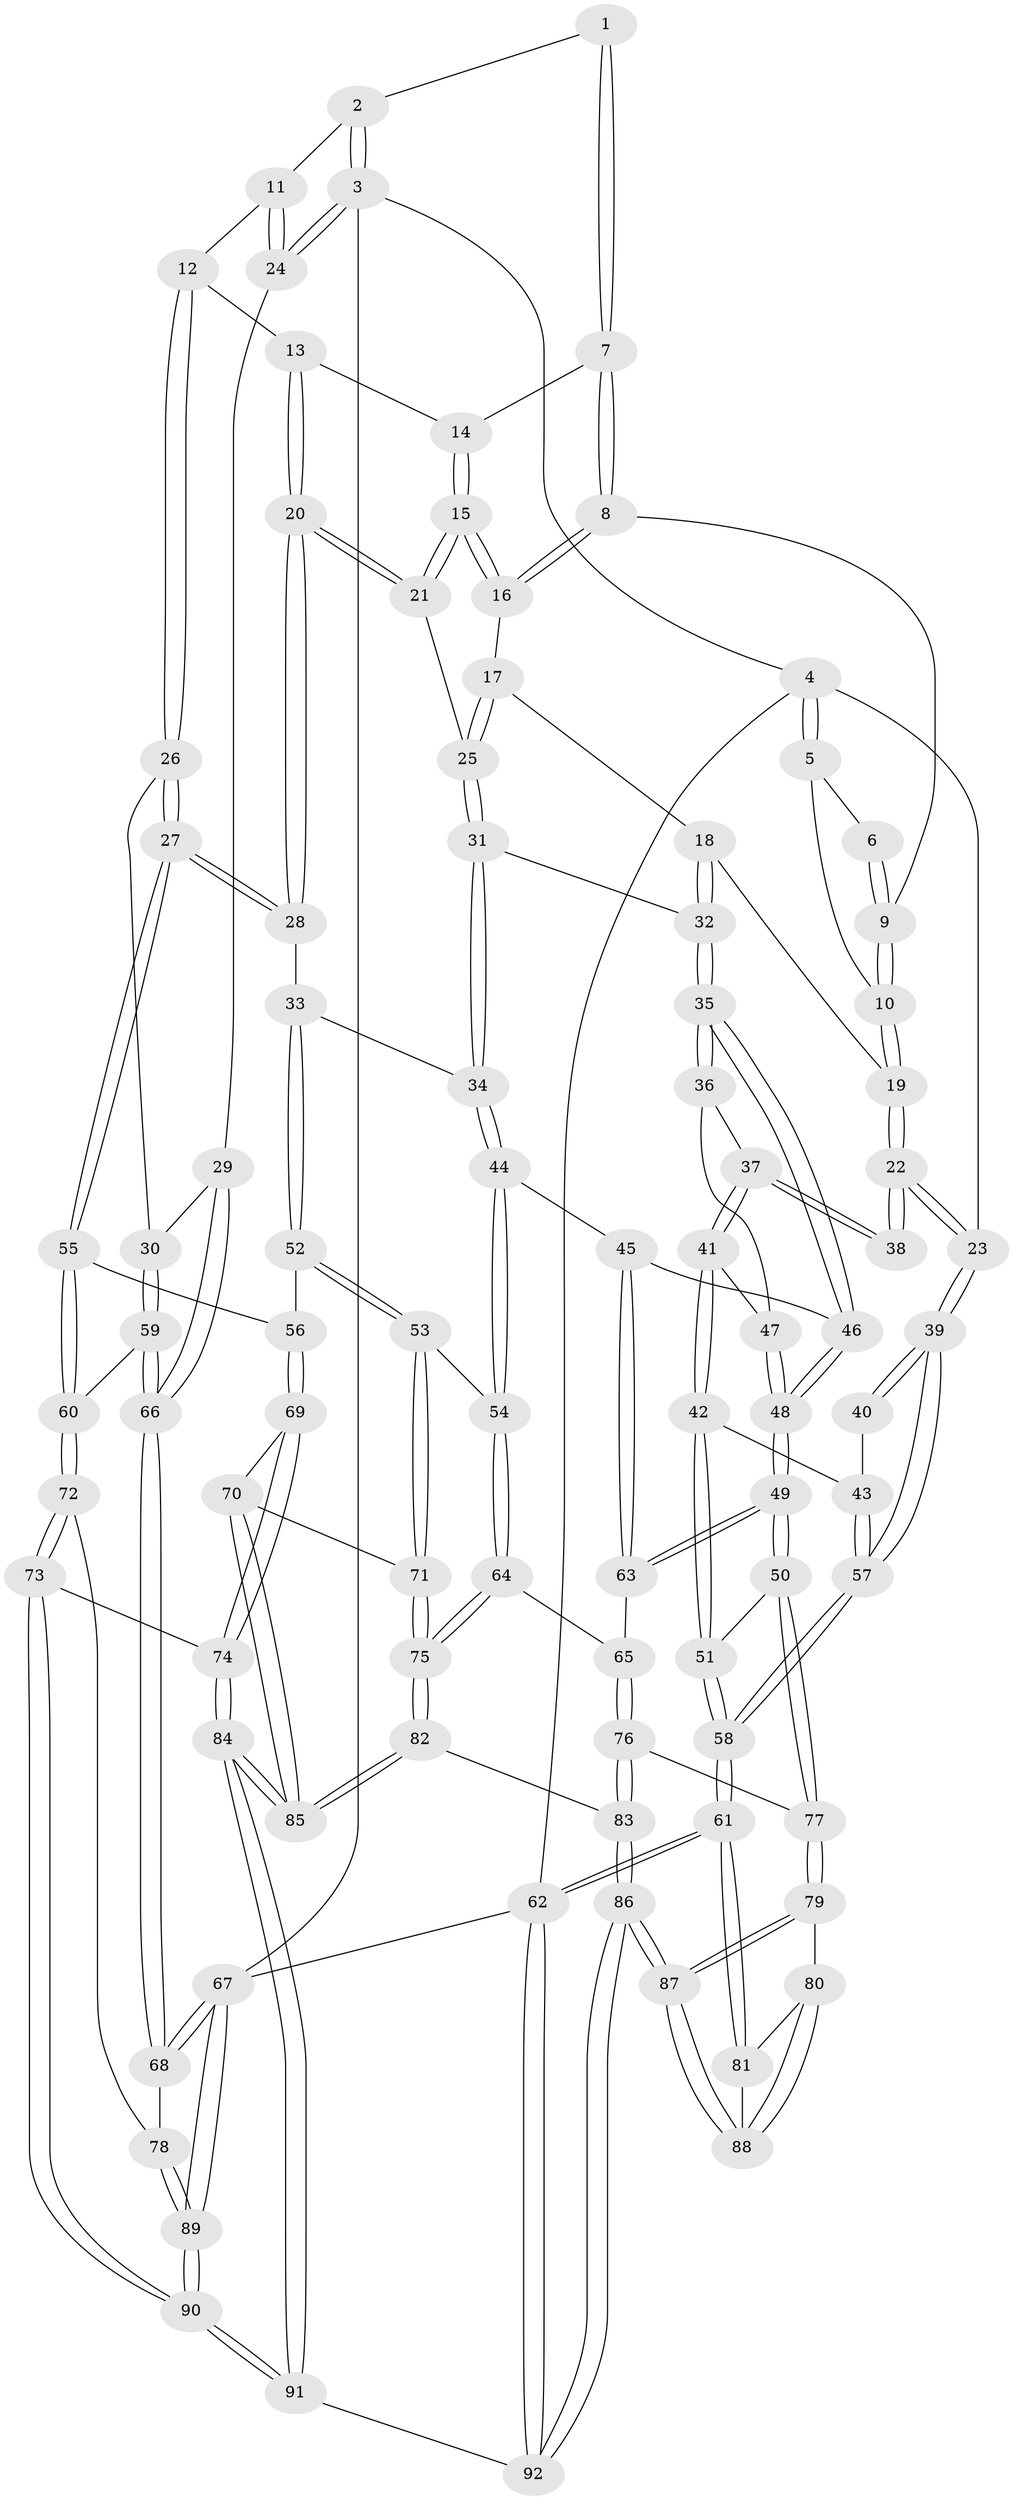 // Generated by graph-tools (version 1.1) at 2025/01/03/09/25 05:01:55]
// undirected, 92 vertices, 227 edges
graph export_dot {
graph [start="1"]
  node [color=gray90,style=filled];
  1 [pos="+0.7523053562065348+0"];
  2 [pos="+0.9437760640542872+0"];
  3 [pos="+1+0"];
  4 [pos="+0+0"];
  5 [pos="+0.06653936232400506+0"];
  6 [pos="+0.3135537951129688+0"];
  7 [pos="+0.602319727412652+0.10759141511815011"];
  8 [pos="+0.4200123898851682+0.13192986791376032"];
  9 [pos="+0.40214803308025066+0.11057087925428064"];
  10 [pos="+0.19633307285360688+0.20481959817250678"];
  11 [pos="+0.8467836317052513+0.19003755480866832"];
  12 [pos="+0.8397818203222339+0.19963902256653743"];
  13 [pos="+0.7112229906436248+0.20753262644555043"];
  14 [pos="+0.6294332846943581+0.16011560540362665"];
  15 [pos="+0.5608296365038896+0.2781155660949128"];
  16 [pos="+0.4208716514460596+0.1507940610929507"];
  17 [pos="+0.39011127300024573+0.25285388642943213"];
  18 [pos="+0.3193899479765487+0.29373962747652654"];
  19 [pos="+0.18011687549986252+0.2704733795776625"];
  20 [pos="+0.6223046387584459+0.3965055981586311"];
  21 [pos="+0.5609381577120012+0.27918131520459283"];
  22 [pos="+0.15884040002767977+0.28957876659265225"];
  23 [pos="+0+0"];
  24 [pos="+1+0.3228145072666213"];
  25 [pos="+0.43450053998242205+0.3123698368462471"];
  26 [pos="+0.8427545246924467+0.43698526525221393"];
  27 [pos="+0.7973728862060426+0.460290991829741"];
  28 [pos="+0.6240179995181085+0.41067226256775646"];
  29 [pos="+1+0.4806960918656259"];
  30 [pos="+0.8571436479073993+0.44014361531524737"];
  31 [pos="+0.44868737813241677+0.38374029418503697"];
  32 [pos="+0.33613838129916573+0.41332511416765494"];
  33 [pos="+0.5678503515511214+0.44649783010624633"];
  34 [pos="+0.5390072051729454+0.45227593192182763"];
  35 [pos="+0.2815462695051446+0.4953749753145772"];
  36 [pos="+0.22965798749012922+0.4489586336194478"];
  37 [pos="+0.1626261984156982+0.3535297779818655"];
  38 [pos="+0.15229921112826136+0.3214362072434127"];
  39 [pos="+0+0.3699177753617702"];
  40 [pos="+0.11008851102780622+0.34080809210016316"];
  41 [pos="+0.07511111896394125+0.49157009185084416"];
  42 [pos="+0.06979777032111699+0.49268758941698576"];
  43 [pos="+0+0.4817024625358706"];
  44 [pos="+0.43966394429618627+0.5584135012072015"];
  45 [pos="+0.39225106063917636+0.5561852062058388"];
  46 [pos="+0.2845774091840174+0.5089971606668591"];
  47 [pos="+0.10087333308654547+0.5011278746153396"];
  48 [pos="+0.20378478156725455+0.6135112651329458"];
  49 [pos="+0.1776362084579107+0.6784276724237238"];
  50 [pos="+0.11768976895177845+0.7230474213576522"];
  51 [pos="+0.10848519069365814+0.722757588719035"];
  52 [pos="+0.6200961515640403+0.648138311931482"];
  53 [pos="+0.5486653064510736+0.6788412957464"];
  54 [pos="+0.4417186724216454+0.5624571572822298"];
  55 [pos="+0.7595973834182217+0.6253140271887905"];
  56 [pos="+0.6862950741364592+0.6593978263936446"];
  57 [pos="+0+0.5215773639568745"];
  58 [pos="+0+0.7536998043910746"];
  59 [pos="+0.924179059110769+0.6959813095636196"];
  60 [pos="+0.8564975794659909+0.7301642903610468"];
  61 [pos="+0+0.9115530547199575"];
  62 [pos="+0+1"];
  63 [pos="+0.3335396622871125+0.7234184515372737"];
  64 [pos="+0.4077009011743621+0.7830207842850901"];
  65 [pos="+0.3450723837380288+0.7342454382223702"];
  66 [pos="+1+0.6182405702800046"];
  67 [pos="+1+1"];
  68 [pos="+1+0.8965561435730137"];
  69 [pos="+0.6727623014330666+0.8125980254099848"];
  70 [pos="+0.6124676125680999+0.8265891858226306"];
  71 [pos="+0.498814559033892+0.8000307360132697"];
  72 [pos="+0.8457090255809819+0.8404274897827635"];
  73 [pos="+0.824937720618615+0.8531843746162459"];
  74 [pos="+0.775492879291347+0.8698515322549442"];
  75 [pos="+0.4434432330963115+0.829841305019849"];
  76 [pos="+0.2351133976262148+0.8431929176092677"];
  77 [pos="+0.1702526373258847+0.8165893826585652"];
  78 [pos="+0.9090542938002841+0.8691544626127525"];
  79 [pos="+0.16666277500629212+0.8444913694097631"];
  80 [pos="+0.11482112386816735+0.9197754704660686"];
  81 [pos="+0.04081296321731143+0.932762676179562"];
  82 [pos="+0.4403044286068527+0.8384411899487783"];
  83 [pos="+0.3651982085849665+0.9147226173282547"];
  84 [pos="+0.6500740681860984+1"];
  85 [pos="+0.6292723850887144+1"];
  86 [pos="+0.2761830389077145+1"];
  87 [pos="+0.24600376645482486+1"];
  88 [pos="+0.14281948918711082+0.9941967488529503"];
  89 [pos="+0.9446920272810738+1"];
  90 [pos="+0.9284014957912796+1"];
  91 [pos="+0.651015597447186+1"];
  92 [pos="+0.27517380304319744+1"];
  1 -- 2;
  1 -- 7;
  1 -- 7;
  2 -- 3;
  2 -- 3;
  2 -- 11;
  3 -- 4;
  3 -- 24;
  3 -- 24;
  3 -- 67;
  4 -- 5;
  4 -- 5;
  4 -- 23;
  4 -- 62;
  5 -- 6;
  5 -- 10;
  6 -- 9;
  6 -- 9;
  7 -- 8;
  7 -- 8;
  7 -- 14;
  8 -- 9;
  8 -- 16;
  8 -- 16;
  9 -- 10;
  9 -- 10;
  10 -- 19;
  10 -- 19;
  11 -- 12;
  11 -- 24;
  11 -- 24;
  12 -- 13;
  12 -- 26;
  12 -- 26;
  13 -- 14;
  13 -- 20;
  13 -- 20;
  14 -- 15;
  14 -- 15;
  15 -- 16;
  15 -- 16;
  15 -- 21;
  15 -- 21;
  16 -- 17;
  17 -- 18;
  17 -- 25;
  17 -- 25;
  18 -- 19;
  18 -- 32;
  18 -- 32;
  19 -- 22;
  19 -- 22;
  20 -- 21;
  20 -- 21;
  20 -- 28;
  20 -- 28;
  21 -- 25;
  22 -- 23;
  22 -- 23;
  22 -- 38;
  22 -- 38;
  23 -- 39;
  23 -- 39;
  24 -- 29;
  25 -- 31;
  25 -- 31;
  26 -- 27;
  26 -- 27;
  26 -- 30;
  27 -- 28;
  27 -- 28;
  27 -- 55;
  27 -- 55;
  28 -- 33;
  29 -- 30;
  29 -- 66;
  29 -- 66;
  30 -- 59;
  30 -- 59;
  31 -- 32;
  31 -- 34;
  31 -- 34;
  32 -- 35;
  32 -- 35;
  33 -- 34;
  33 -- 52;
  33 -- 52;
  34 -- 44;
  34 -- 44;
  35 -- 36;
  35 -- 36;
  35 -- 46;
  35 -- 46;
  36 -- 37;
  36 -- 47;
  37 -- 38;
  37 -- 38;
  37 -- 41;
  37 -- 41;
  39 -- 40;
  39 -- 40;
  39 -- 57;
  39 -- 57;
  40 -- 43;
  41 -- 42;
  41 -- 42;
  41 -- 47;
  42 -- 43;
  42 -- 51;
  42 -- 51;
  43 -- 57;
  43 -- 57;
  44 -- 45;
  44 -- 54;
  44 -- 54;
  45 -- 46;
  45 -- 63;
  45 -- 63;
  46 -- 48;
  46 -- 48;
  47 -- 48;
  47 -- 48;
  48 -- 49;
  48 -- 49;
  49 -- 50;
  49 -- 50;
  49 -- 63;
  49 -- 63;
  50 -- 51;
  50 -- 77;
  50 -- 77;
  51 -- 58;
  51 -- 58;
  52 -- 53;
  52 -- 53;
  52 -- 56;
  53 -- 54;
  53 -- 71;
  53 -- 71;
  54 -- 64;
  54 -- 64;
  55 -- 56;
  55 -- 60;
  55 -- 60;
  56 -- 69;
  56 -- 69;
  57 -- 58;
  57 -- 58;
  58 -- 61;
  58 -- 61;
  59 -- 60;
  59 -- 66;
  59 -- 66;
  60 -- 72;
  60 -- 72;
  61 -- 62;
  61 -- 62;
  61 -- 81;
  61 -- 81;
  62 -- 92;
  62 -- 92;
  62 -- 67;
  63 -- 65;
  64 -- 65;
  64 -- 75;
  64 -- 75;
  65 -- 76;
  65 -- 76;
  66 -- 68;
  66 -- 68;
  67 -- 68;
  67 -- 68;
  67 -- 89;
  67 -- 89;
  68 -- 78;
  69 -- 70;
  69 -- 74;
  69 -- 74;
  70 -- 71;
  70 -- 85;
  70 -- 85;
  71 -- 75;
  71 -- 75;
  72 -- 73;
  72 -- 73;
  72 -- 78;
  73 -- 74;
  73 -- 90;
  73 -- 90;
  74 -- 84;
  74 -- 84;
  75 -- 82;
  75 -- 82;
  76 -- 77;
  76 -- 83;
  76 -- 83;
  77 -- 79;
  77 -- 79;
  78 -- 89;
  78 -- 89;
  79 -- 80;
  79 -- 87;
  79 -- 87;
  80 -- 81;
  80 -- 88;
  80 -- 88;
  81 -- 88;
  82 -- 83;
  82 -- 85;
  82 -- 85;
  83 -- 86;
  83 -- 86;
  84 -- 85;
  84 -- 85;
  84 -- 91;
  84 -- 91;
  86 -- 87;
  86 -- 87;
  86 -- 92;
  86 -- 92;
  87 -- 88;
  87 -- 88;
  89 -- 90;
  89 -- 90;
  90 -- 91;
  90 -- 91;
  91 -- 92;
}

